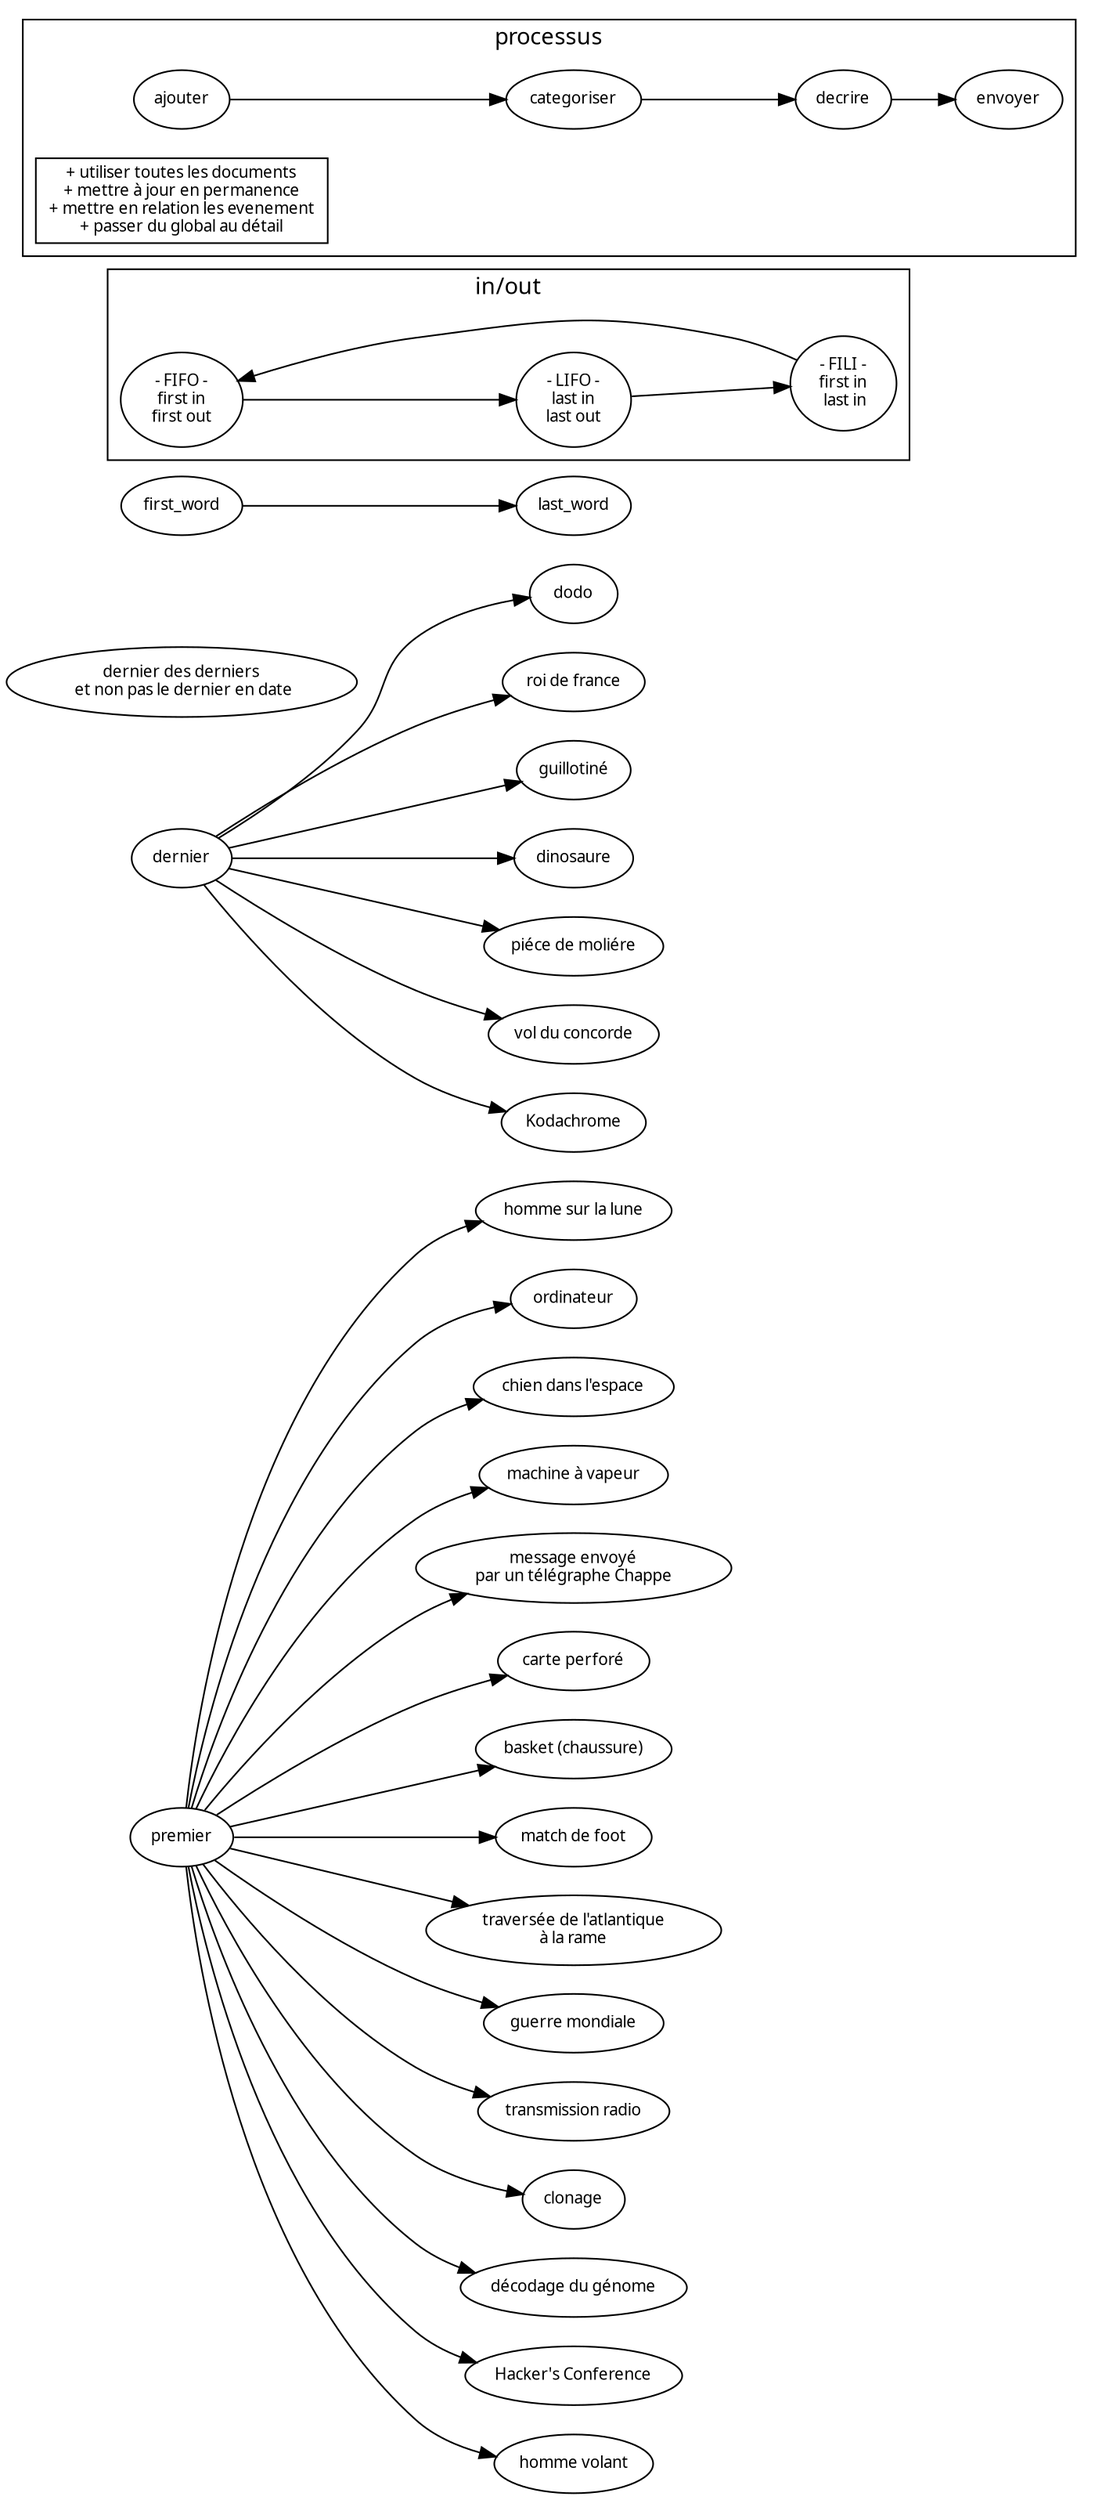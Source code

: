 digraph {

	layout= "dot"
	

	fontname="myriadpro"
	fontsize = 14
	rankdir="LR"
	
	
	node [fontname="myriadpro", fontsize = 10]
	edge [fontname="monaco", fontsize = 9]
	
	first [label="premier"]
	last [label="dernier"]

	"dernier des derniers\n et non pas le dernier en date" 

	first -> "homme sur la lune"
	first -> "ordinateur"
	first -> "chien dans l'espace"
	first -> "machine à vapeur"
	first -> "message envoyé\npar un télégraphe Chappe"
	first -> "carte perforé"
	first -> "basket (chaussure)"
	first -> "match de foot"
	first -> "traversée de l'atlantique\nà la rame"
	first -> "guerre mondiale"
	first -> "transmission radio"
	first -> "clonage"
	first -> "décodage du génome"
	first -> "Hacker's Conference"
	first -> "homme volant"
	
	last -> dodo
	last -> "roi de france"
	last -> "guillotiné"
	last -> "dinosaure"
	last -> "piéce de moliére"
	last -> "vol du concorde"
	last -> "Kodachrome"

	first_word -> last_word
	subgraph cluster_FO{
	
		label="in/out"
		
		FIFO [label="- FIFO -\nfirst in\nfirst out"]
		LIFO [label="- LIFO -\nlast in\nlast out"]
		FILI [label="- FILI -\nfirst in\n last in"]

		FILI -> FIFO -> LIFO -> FILI
	}
	
	subgraph cluster_process {
		
		label="processus"
		
		//get [label="récolter"]
		
		ajouter -> categoriser -> decrire -> envoyer
		
		"+ utiliser toutes les documents
+ mettre à jour en permanence
+ mettre en relation les evenement
+ passer du global au détail" [ shape=box]
	}
}